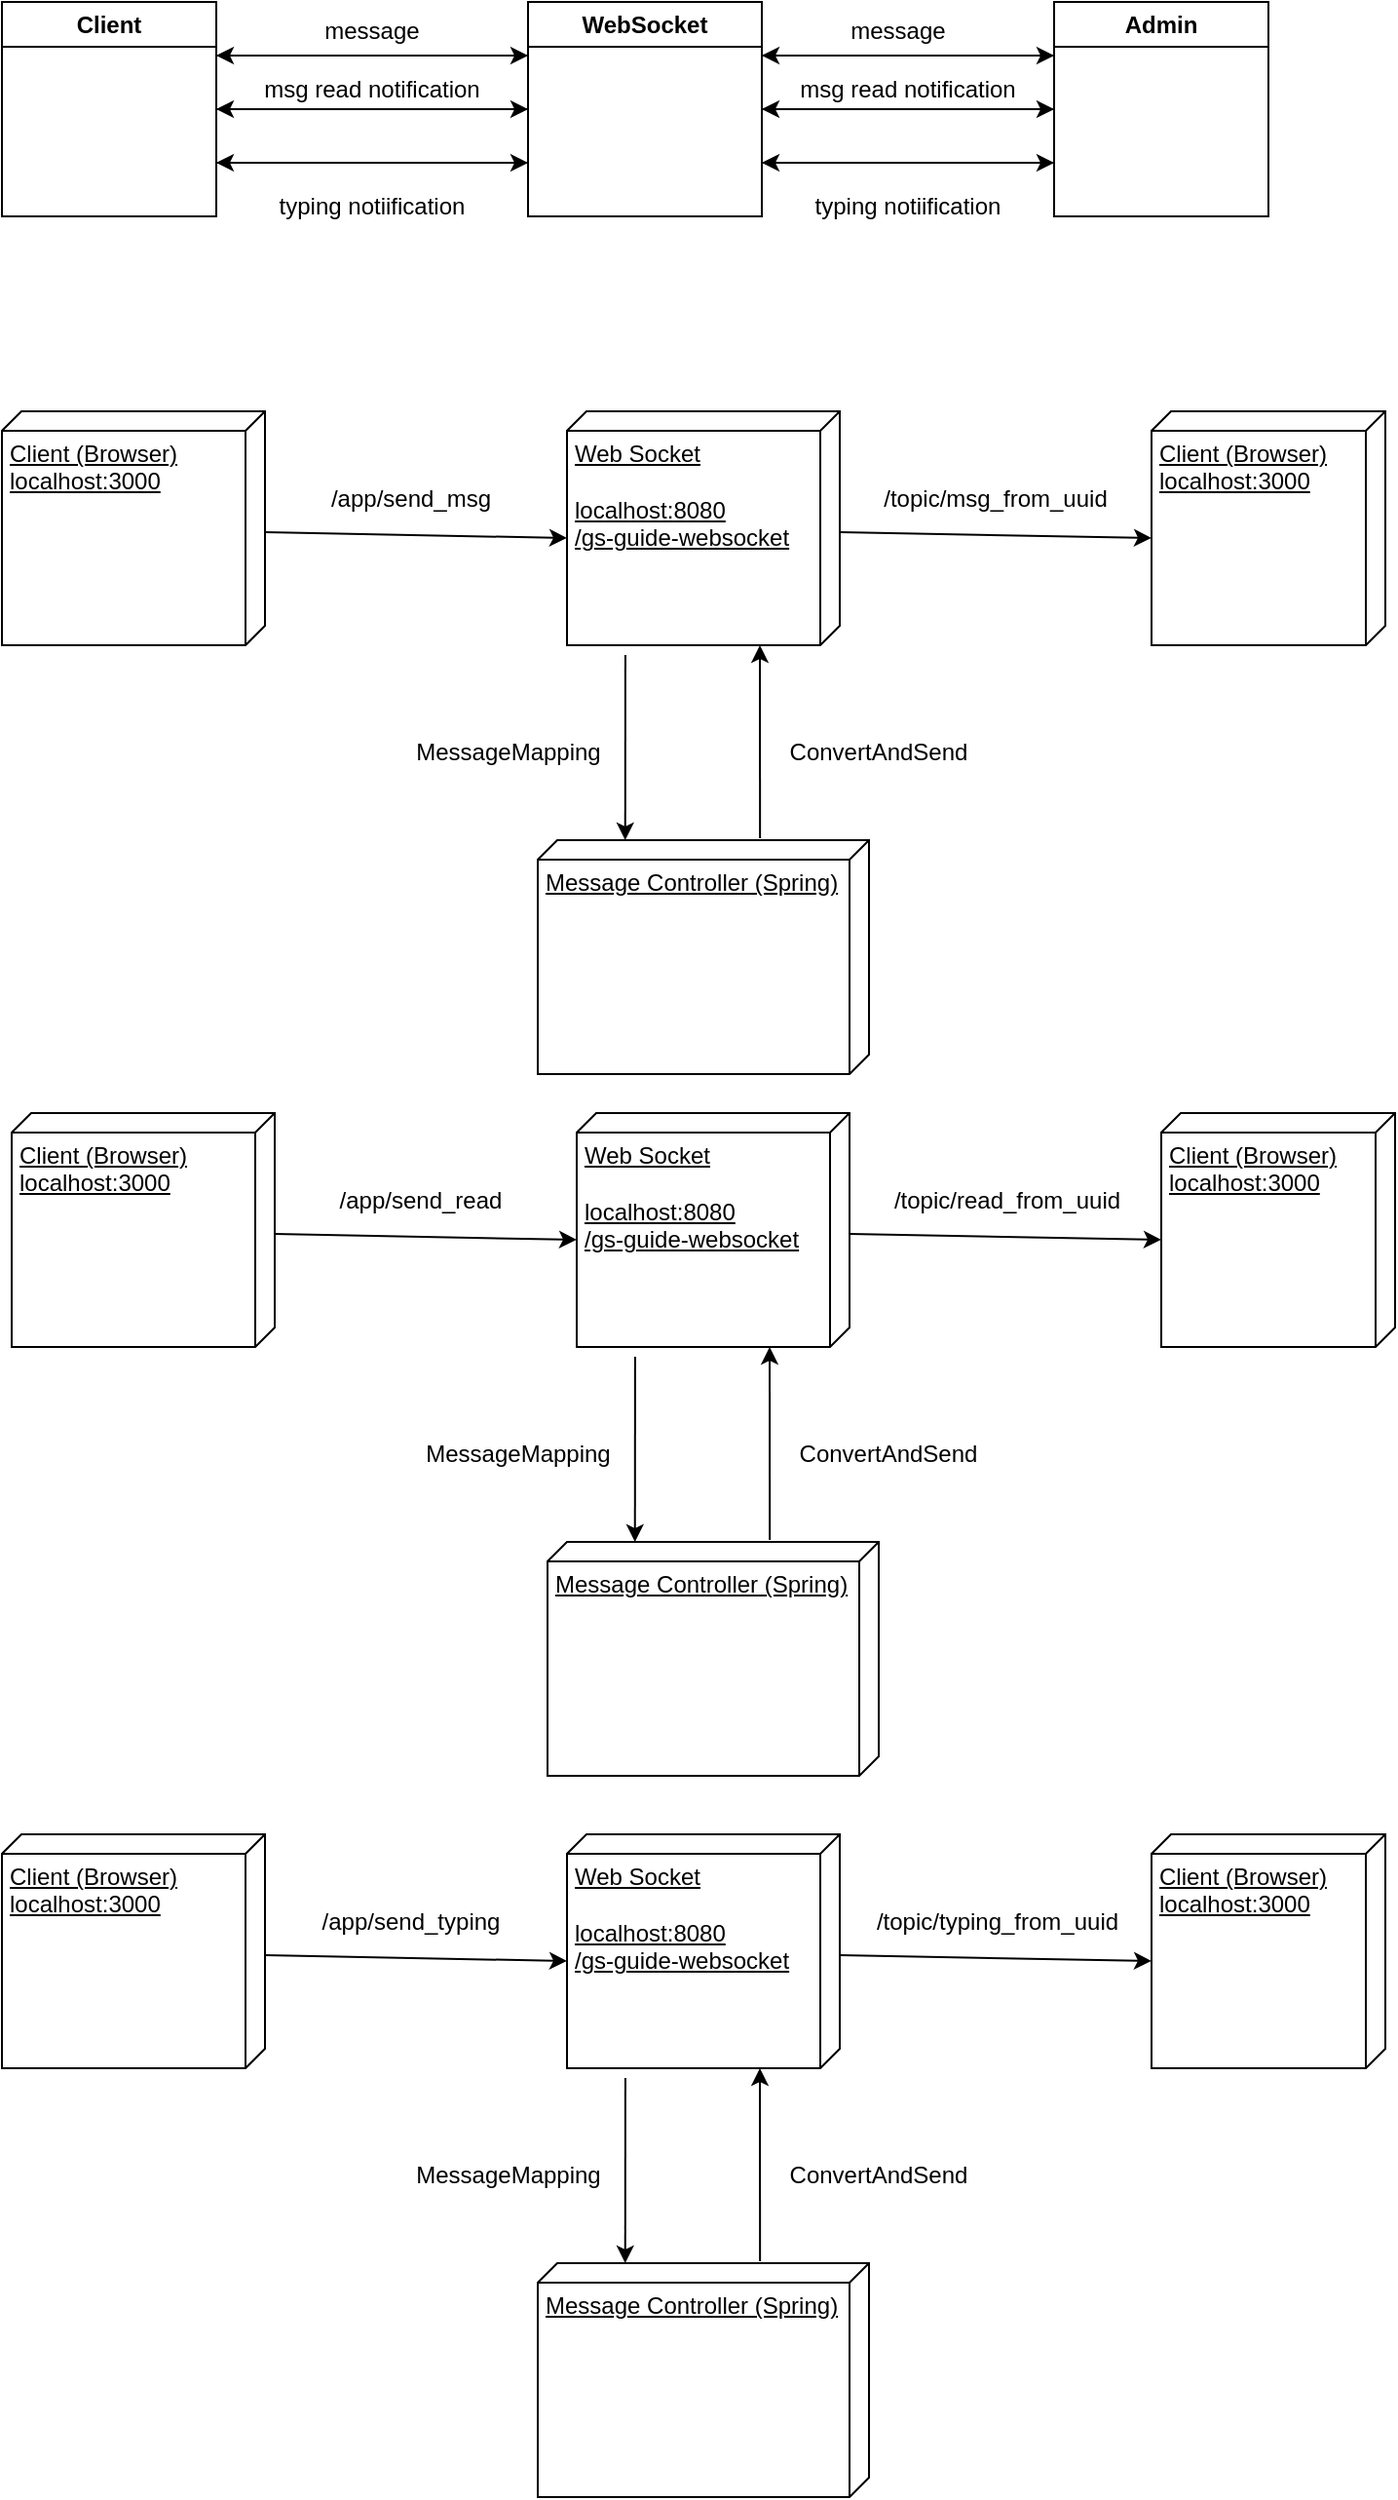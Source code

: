 <mxfile version="20.8.5" type="device"><diagram id="oBb-uOlBG9AQaEyXoXHl" name="Pagina-1"><mxGraphModel dx="1434" dy="788" grid="1" gridSize="10" guides="1" tooltips="1" connect="1" arrows="1" fold="1" page="1" pageScale="1" pageWidth="827" pageHeight="1169" math="0" shadow="0"><root><mxCell id="0"/><mxCell id="1" parent="0"/><mxCell id="_cvpAWFphdAE-4nY8vtI-14" style="edgeStyle=orthogonalEdgeStyle;rounded=0;orthogonalLoop=1;jettySize=auto;html=1;exitX=1;exitY=0.25;exitDx=0;exitDy=0;entryX=0;entryY=0.25;entryDx=0;entryDy=0;" parent="1" source="_cvpAWFphdAE-4nY8vtI-1" target="_cvpAWFphdAE-4nY8vtI-5" edge="1"><mxGeometry relative="1" as="geometry"/></mxCell><mxCell id="_cvpAWFphdAE-4nY8vtI-17" style="edgeStyle=orthogonalEdgeStyle;rounded=0;orthogonalLoop=1;jettySize=auto;html=1;entryX=0;entryY=0.5;entryDx=0;entryDy=0;" parent="1" source="_cvpAWFphdAE-4nY8vtI-1" target="_cvpAWFphdAE-4nY8vtI-5" edge="1"><mxGeometry relative="1" as="geometry"/></mxCell><mxCell id="_cvpAWFphdAE-4nY8vtI-24" style="edgeStyle=orthogonalEdgeStyle;rounded=0;orthogonalLoop=1;jettySize=auto;html=1;exitX=1;exitY=0.75;exitDx=0;exitDy=0;entryX=0;entryY=0.75;entryDx=0;entryDy=0;" parent="1" source="_cvpAWFphdAE-4nY8vtI-1" target="_cvpAWFphdAE-4nY8vtI-5" edge="1"><mxGeometry relative="1" as="geometry"/></mxCell><mxCell id="_cvpAWFphdAE-4nY8vtI-1" value="Client" style="swimlane;whiteSpace=wrap;html=1;" parent="1" vertex="1"><mxGeometry x="50" y="170" width="110" height="110" as="geometry"/></mxCell><mxCell id="_cvpAWFphdAE-4nY8vtI-20" style="edgeStyle=orthogonalEdgeStyle;rounded=0;orthogonalLoop=1;jettySize=auto;html=1;entryX=1;entryY=0.5;entryDx=0;entryDy=0;" parent="1" source="_cvpAWFphdAE-4nY8vtI-2" target="_cvpAWFphdAE-4nY8vtI-5" edge="1"><mxGeometry relative="1" as="geometry"/></mxCell><mxCell id="_cvpAWFphdAE-4nY8vtI-25" style="edgeStyle=orthogonalEdgeStyle;rounded=0;orthogonalLoop=1;jettySize=auto;html=1;exitX=0;exitY=0.25;exitDx=0;exitDy=0;entryX=1;entryY=0.25;entryDx=0;entryDy=0;" parent="1" source="_cvpAWFphdAE-4nY8vtI-2" target="_cvpAWFphdAE-4nY8vtI-5" edge="1"><mxGeometry relative="1" as="geometry"/></mxCell><mxCell id="_cvpAWFphdAE-4nY8vtI-27" style="edgeStyle=orthogonalEdgeStyle;rounded=0;orthogonalLoop=1;jettySize=auto;html=1;exitX=0;exitY=0.75;exitDx=0;exitDy=0;entryX=1;entryY=0.75;entryDx=0;entryDy=0;" parent="1" source="_cvpAWFphdAE-4nY8vtI-2" target="_cvpAWFphdAE-4nY8vtI-5" edge="1"><mxGeometry relative="1" as="geometry"/></mxCell><mxCell id="_cvpAWFphdAE-4nY8vtI-2" value="Admin" style="swimlane;whiteSpace=wrap;html=1;" parent="1" vertex="1"><mxGeometry x="590" y="170" width="110" height="110" as="geometry"/></mxCell><mxCell id="_cvpAWFphdAE-4nY8vtI-15" style="edgeStyle=orthogonalEdgeStyle;rounded=0;orthogonalLoop=1;jettySize=auto;html=1;exitX=0;exitY=0.25;exitDx=0;exitDy=0;entryX=1;entryY=0.25;entryDx=0;entryDy=0;" parent="1" source="_cvpAWFphdAE-4nY8vtI-5" target="_cvpAWFphdAE-4nY8vtI-1" edge="1"><mxGeometry relative="1" as="geometry"/></mxCell><mxCell id="_cvpAWFphdAE-4nY8vtI-16" style="edgeStyle=orthogonalEdgeStyle;rounded=0;orthogonalLoop=1;jettySize=auto;html=1;exitX=1;exitY=0.25;exitDx=0;exitDy=0;entryX=0;entryY=0.25;entryDx=0;entryDy=0;" parent="1" source="_cvpAWFphdAE-4nY8vtI-5" target="_cvpAWFphdAE-4nY8vtI-2" edge="1"><mxGeometry relative="1" as="geometry"/></mxCell><mxCell id="_cvpAWFphdAE-4nY8vtI-18" style="edgeStyle=orthogonalEdgeStyle;rounded=0;orthogonalLoop=1;jettySize=auto;html=1;entryX=1;entryY=0.5;entryDx=0;entryDy=0;" parent="1" source="_cvpAWFphdAE-4nY8vtI-5" target="_cvpAWFphdAE-4nY8vtI-1" edge="1"><mxGeometry relative="1" as="geometry"/></mxCell><mxCell id="_cvpAWFphdAE-4nY8vtI-19" style="edgeStyle=orthogonalEdgeStyle;rounded=0;orthogonalLoop=1;jettySize=auto;html=1;entryX=0;entryY=0.5;entryDx=0;entryDy=0;" parent="1" source="_cvpAWFphdAE-4nY8vtI-5" target="_cvpAWFphdAE-4nY8vtI-2" edge="1"><mxGeometry relative="1" as="geometry"/></mxCell><mxCell id="_cvpAWFphdAE-4nY8vtI-23" style="edgeStyle=orthogonalEdgeStyle;rounded=0;orthogonalLoop=1;jettySize=auto;html=1;exitX=0;exitY=0.75;exitDx=0;exitDy=0;entryX=1;entryY=0.75;entryDx=0;entryDy=0;" parent="1" source="_cvpAWFphdAE-4nY8vtI-5" target="_cvpAWFphdAE-4nY8vtI-1" edge="1"><mxGeometry relative="1" as="geometry"/></mxCell><mxCell id="_cvpAWFphdAE-4nY8vtI-26" style="edgeStyle=orthogonalEdgeStyle;rounded=0;orthogonalLoop=1;jettySize=auto;html=1;exitX=1;exitY=0.75;exitDx=0;exitDy=0;entryX=0;entryY=0.75;entryDx=0;entryDy=0;" parent="1" source="_cvpAWFphdAE-4nY8vtI-5" target="_cvpAWFphdAE-4nY8vtI-2" edge="1"><mxGeometry relative="1" as="geometry"/></mxCell><mxCell id="_cvpAWFphdAE-4nY8vtI-5" value="WebSocket" style="swimlane;whiteSpace=wrap;html=1;" parent="1" vertex="1"><mxGeometry x="320" y="170" width="120" height="110" as="geometry"/></mxCell><mxCell id="nR8-c9u5RarTYQra7qd2-2" value="message" style="text;html=1;strokeColor=none;fillColor=none;align=center;verticalAlign=middle;whiteSpace=wrap;rounded=0;" vertex="1" parent="1"><mxGeometry x="210" y="170" width="60" height="30" as="geometry"/></mxCell><mxCell id="nR8-c9u5RarTYQra7qd2-3" value="message" style="text;html=1;strokeColor=none;fillColor=none;align=center;verticalAlign=middle;whiteSpace=wrap;rounded=0;" vertex="1" parent="1"><mxGeometry x="480" y="170" width="60" height="30" as="geometry"/></mxCell><mxCell id="nR8-c9u5RarTYQra7qd2-4" value="msg read notification" style="text;html=1;strokeColor=none;fillColor=none;align=center;verticalAlign=middle;whiteSpace=wrap;rounded=0;" vertex="1" parent="1"><mxGeometry x="165" y="200" width="150" height="30" as="geometry"/></mxCell><mxCell id="nR8-c9u5RarTYQra7qd2-6" value="msg read notification" style="text;html=1;strokeColor=none;fillColor=none;align=center;verticalAlign=middle;whiteSpace=wrap;rounded=0;" vertex="1" parent="1"><mxGeometry x="440" y="200" width="150" height="30" as="geometry"/></mxCell><mxCell id="nR8-c9u5RarTYQra7qd2-9" value="typing notiification" style="text;html=1;strokeColor=none;fillColor=none;align=center;verticalAlign=middle;whiteSpace=wrap;rounded=0;" vertex="1" parent="1"><mxGeometry x="190" y="260" width="100" height="30" as="geometry"/></mxCell><mxCell id="nR8-c9u5RarTYQra7qd2-10" value="typing notiification" style="text;html=1;strokeColor=none;fillColor=none;align=center;verticalAlign=middle;whiteSpace=wrap;rounded=0;" vertex="1" parent="1"><mxGeometry x="465" y="260" width="100" height="30" as="geometry"/></mxCell><mxCell id="nR8-c9u5RarTYQra7qd2-11" value="Client (Browser)&lt;br&gt;localhost:3000" style="verticalAlign=top;align=left;spacingTop=8;spacingLeft=2;spacingRight=12;shape=cube;size=10;direction=south;fontStyle=4;html=1;" vertex="1" parent="1"><mxGeometry x="50" y="380" width="135" height="120" as="geometry"/></mxCell><mxCell id="nR8-c9u5RarTYQra7qd2-12" value="Client (Browser)&lt;br&gt;localhost:3000" style="verticalAlign=top;align=left;spacingTop=8;spacingLeft=2;spacingRight=12;shape=cube;size=10;direction=south;fontStyle=4;html=1;" vertex="1" parent="1"><mxGeometry x="640" y="380" width="120" height="120" as="geometry"/></mxCell><mxCell id="nR8-c9u5RarTYQra7qd2-13" value="Web Socket&lt;br&gt;&lt;br&gt;localhost:8080&lt;br&gt;/gs-guide-websocket" style="verticalAlign=top;align=left;spacingTop=8;spacingLeft=2;spacingRight=12;shape=cube;size=10;direction=south;fontStyle=4;html=1;" vertex="1" parent="1"><mxGeometry x="340" y="380" width="140" height="120" as="geometry"/></mxCell><mxCell id="nR8-c9u5RarTYQra7qd2-14" value="Message Controller (Spring)" style="verticalAlign=top;align=left;spacingTop=8;spacingLeft=2;spacingRight=12;shape=cube;size=10;direction=south;fontStyle=4;html=1;" vertex="1" parent="1"><mxGeometry x="325" y="600" width="170" height="120" as="geometry"/></mxCell><mxCell id="nR8-c9u5RarTYQra7qd2-15" value="" style="endArrow=classic;html=1;rounded=0;exitX=1.042;exitY=0.786;exitDx=0;exitDy=0;exitPerimeter=0;entryX=0;entryY=0.736;entryDx=0;entryDy=0;entryPerimeter=0;" edge="1" parent="1" source="nR8-c9u5RarTYQra7qd2-13" target="nR8-c9u5RarTYQra7qd2-14"><mxGeometry width="50" height="50" relative="1" as="geometry"><mxPoint x="410" y="580" as="sourcePoint"/><mxPoint x="460" y="530" as="targetPoint"/></mxGeometry></mxCell><mxCell id="nR8-c9u5RarTYQra7qd2-16" value="MessageMapping" style="text;html=1;strokeColor=none;fillColor=none;align=center;verticalAlign=middle;whiteSpace=wrap;rounded=0;" vertex="1" parent="1"><mxGeometry x="260" y="540" width="100" height="30" as="geometry"/></mxCell><mxCell id="nR8-c9u5RarTYQra7qd2-17" value="" style="endArrow=classic;html=1;rounded=0;exitX=-0.008;exitY=0.329;exitDx=0;exitDy=0;exitPerimeter=0;" edge="1" parent="1" source="nR8-c9u5RarTYQra7qd2-14"><mxGeometry width="50" height="50" relative="1" as="geometry"><mxPoint x="390" y="520" as="sourcePoint"/><mxPoint x="439" y="500" as="targetPoint"/></mxGeometry></mxCell><mxCell id="nR8-c9u5RarTYQra7qd2-18" value="ConvertAndSend" style="text;html=1;strokeColor=none;fillColor=none;align=center;verticalAlign=middle;whiteSpace=wrap;rounded=0;" vertex="1" parent="1"><mxGeometry x="450" y="540" width="100" height="30" as="geometry"/></mxCell><mxCell id="nR8-c9u5RarTYQra7qd2-22" value="" style="endArrow=classic;html=1;rounded=0;exitX=0.517;exitY=0;exitDx=0;exitDy=0;exitPerimeter=0;entryX=0;entryY=0;entryDx=65;entryDy=140;entryPerimeter=0;" edge="1" parent="1" source="nR8-c9u5RarTYQra7qd2-11" target="nR8-c9u5RarTYQra7qd2-13"><mxGeometry width="50" height="50" relative="1" as="geometry"><mxPoint x="290" y="350" as="sourcePoint"/><mxPoint x="340" y="300" as="targetPoint"/></mxGeometry></mxCell><mxCell id="nR8-c9u5RarTYQra7qd2-23" value="/app/send_msg" style="text;html=1;strokeColor=none;fillColor=none;align=center;verticalAlign=middle;whiteSpace=wrap;rounded=0;" vertex="1" parent="1"><mxGeometry x="230" y="410" width="60" height="30" as="geometry"/></mxCell><mxCell id="nR8-c9u5RarTYQra7qd2-24" value="" style="endArrow=classic;html=1;rounded=0;exitX=0.517;exitY=0;exitDx=0;exitDy=0;exitPerimeter=0;entryX=0;entryY=0;entryDx=65;entryDy=120;entryPerimeter=0;" edge="1" parent="1" source="nR8-c9u5RarTYQra7qd2-13" target="nR8-c9u5RarTYQra7qd2-12"><mxGeometry width="50" height="50" relative="1" as="geometry"><mxPoint x="520" y="400" as="sourcePoint"/><mxPoint x="570" y="350" as="targetPoint"/></mxGeometry></mxCell><mxCell id="nR8-c9u5RarTYQra7qd2-25" value="/topic/msg_from_uuid" style="text;html=1;strokeColor=none;fillColor=none;align=center;verticalAlign=middle;whiteSpace=wrap;rounded=0;" vertex="1" parent="1"><mxGeometry x="530" y="410" width="60" height="30" as="geometry"/></mxCell><mxCell id="nR8-c9u5RarTYQra7qd2-26" value="Client (Browser)&lt;br&gt;localhost:3000" style="verticalAlign=top;align=left;spacingTop=8;spacingLeft=2;spacingRight=12;shape=cube;size=10;direction=south;fontStyle=4;html=1;" vertex="1" parent="1"><mxGeometry x="55" y="740" width="135" height="120" as="geometry"/></mxCell><mxCell id="nR8-c9u5RarTYQra7qd2-27" value="Client (Browser)&lt;br&gt;localhost:3000" style="verticalAlign=top;align=left;spacingTop=8;spacingLeft=2;spacingRight=12;shape=cube;size=10;direction=south;fontStyle=4;html=1;" vertex="1" parent="1"><mxGeometry x="645" y="740" width="120" height="120" as="geometry"/></mxCell><mxCell id="nR8-c9u5RarTYQra7qd2-28" value="Web Socket&lt;br&gt;&lt;br&gt;localhost:8080&lt;br&gt;/gs-guide-websocket" style="verticalAlign=top;align=left;spacingTop=8;spacingLeft=2;spacingRight=12;shape=cube;size=10;direction=south;fontStyle=4;html=1;" vertex="1" parent="1"><mxGeometry x="345" y="740" width="140" height="120" as="geometry"/></mxCell><mxCell id="nR8-c9u5RarTYQra7qd2-29" value="Message Controller (Spring)" style="verticalAlign=top;align=left;spacingTop=8;spacingLeft=2;spacingRight=12;shape=cube;size=10;direction=south;fontStyle=4;html=1;" vertex="1" parent="1"><mxGeometry x="330" y="960" width="170" height="120" as="geometry"/></mxCell><mxCell id="nR8-c9u5RarTYQra7qd2-30" value="" style="endArrow=classic;html=1;rounded=0;exitX=1.042;exitY=0.786;exitDx=0;exitDy=0;exitPerimeter=0;entryX=0;entryY=0.736;entryDx=0;entryDy=0;entryPerimeter=0;" edge="1" parent="1" source="nR8-c9u5RarTYQra7qd2-28" target="nR8-c9u5RarTYQra7qd2-29"><mxGeometry width="50" height="50" relative="1" as="geometry"><mxPoint x="415" y="940" as="sourcePoint"/><mxPoint x="465" y="890" as="targetPoint"/></mxGeometry></mxCell><mxCell id="nR8-c9u5RarTYQra7qd2-31" value="MessageMapping" style="text;html=1;strokeColor=none;fillColor=none;align=center;verticalAlign=middle;whiteSpace=wrap;rounded=0;" vertex="1" parent="1"><mxGeometry x="265" y="900" width="100" height="30" as="geometry"/></mxCell><mxCell id="nR8-c9u5RarTYQra7qd2-32" value="" style="endArrow=classic;html=1;rounded=0;exitX=-0.008;exitY=0.329;exitDx=0;exitDy=0;exitPerimeter=0;" edge="1" parent="1" source="nR8-c9u5RarTYQra7qd2-29"><mxGeometry width="50" height="50" relative="1" as="geometry"><mxPoint x="395" y="880" as="sourcePoint"/><mxPoint x="444" y="860" as="targetPoint"/></mxGeometry></mxCell><mxCell id="nR8-c9u5RarTYQra7qd2-33" value="ConvertAndSend" style="text;html=1;strokeColor=none;fillColor=none;align=center;verticalAlign=middle;whiteSpace=wrap;rounded=0;" vertex="1" parent="1"><mxGeometry x="455" y="900" width="100" height="30" as="geometry"/></mxCell><mxCell id="nR8-c9u5RarTYQra7qd2-34" value="" style="endArrow=classic;html=1;rounded=0;exitX=0.517;exitY=0;exitDx=0;exitDy=0;exitPerimeter=0;entryX=0;entryY=0;entryDx=65;entryDy=140;entryPerimeter=0;" edge="1" parent="1" source="nR8-c9u5RarTYQra7qd2-26" target="nR8-c9u5RarTYQra7qd2-28"><mxGeometry width="50" height="50" relative="1" as="geometry"><mxPoint x="295" y="710" as="sourcePoint"/><mxPoint x="345" y="660" as="targetPoint"/></mxGeometry></mxCell><mxCell id="nR8-c9u5RarTYQra7qd2-35" value="/app/send_read" style="text;html=1;strokeColor=none;fillColor=none;align=center;verticalAlign=middle;whiteSpace=wrap;rounded=0;" vertex="1" parent="1"><mxGeometry x="235" y="770" width="60" height="30" as="geometry"/></mxCell><mxCell id="nR8-c9u5RarTYQra7qd2-36" value="" style="endArrow=classic;html=1;rounded=0;exitX=0.517;exitY=0;exitDx=0;exitDy=0;exitPerimeter=0;entryX=0;entryY=0;entryDx=65;entryDy=120;entryPerimeter=0;" edge="1" parent="1" source="nR8-c9u5RarTYQra7qd2-28" target="nR8-c9u5RarTYQra7qd2-27"><mxGeometry width="50" height="50" relative="1" as="geometry"><mxPoint x="525" y="760" as="sourcePoint"/><mxPoint x="575" y="710" as="targetPoint"/></mxGeometry></mxCell><mxCell id="nR8-c9u5RarTYQra7qd2-37" value="/topic/read_from_uuid" style="text;html=1;strokeColor=none;fillColor=none;align=center;verticalAlign=middle;whiteSpace=wrap;rounded=0;" vertex="1" parent="1"><mxGeometry x="536" y="770" width="60" height="30" as="geometry"/></mxCell><mxCell id="nR8-c9u5RarTYQra7qd2-39" value="Client (Browser)&lt;br&gt;localhost:3000" style="verticalAlign=top;align=left;spacingTop=8;spacingLeft=2;spacingRight=12;shape=cube;size=10;direction=south;fontStyle=4;html=1;" vertex="1" parent="1"><mxGeometry x="50" y="1110" width="135" height="120" as="geometry"/></mxCell><mxCell id="nR8-c9u5RarTYQra7qd2-40" value="Client (Browser)&lt;br&gt;localhost:3000" style="verticalAlign=top;align=left;spacingTop=8;spacingLeft=2;spacingRight=12;shape=cube;size=10;direction=south;fontStyle=4;html=1;" vertex="1" parent="1"><mxGeometry x="640" y="1110" width="120" height="120" as="geometry"/></mxCell><mxCell id="nR8-c9u5RarTYQra7qd2-41" value="Web Socket&lt;br&gt;&lt;br&gt;localhost:8080&lt;br&gt;/gs-guide-websocket" style="verticalAlign=top;align=left;spacingTop=8;spacingLeft=2;spacingRight=12;shape=cube;size=10;direction=south;fontStyle=4;html=1;" vertex="1" parent="1"><mxGeometry x="340" y="1110" width="140" height="120" as="geometry"/></mxCell><mxCell id="nR8-c9u5RarTYQra7qd2-42" value="Message Controller (Spring)" style="verticalAlign=top;align=left;spacingTop=8;spacingLeft=2;spacingRight=12;shape=cube;size=10;direction=south;fontStyle=4;html=1;" vertex="1" parent="1"><mxGeometry x="325" y="1330" width="170" height="120" as="geometry"/></mxCell><mxCell id="nR8-c9u5RarTYQra7qd2-43" value="" style="endArrow=classic;html=1;rounded=0;exitX=1.042;exitY=0.786;exitDx=0;exitDy=0;exitPerimeter=0;entryX=0;entryY=0.736;entryDx=0;entryDy=0;entryPerimeter=0;" edge="1" parent="1" source="nR8-c9u5RarTYQra7qd2-41" target="nR8-c9u5RarTYQra7qd2-42"><mxGeometry width="50" height="50" relative="1" as="geometry"><mxPoint x="410" y="1310" as="sourcePoint"/><mxPoint x="460" y="1260" as="targetPoint"/></mxGeometry></mxCell><mxCell id="nR8-c9u5RarTYQra7qd2-44" value="MessageMapping" style="text;html=1;strokeColor=none;fillColor=none;align=center;verticalAlign=middle;whiteSpace=wrap;rounded=0;" vertex="1" parent="1"><mxGeometry x="260" y="1270" width="100" height="30" as="geometry"/></mxCell><mxCell id="nR8-c9u5RarTYQra7qd2-45" value="" style="endArrow=classic;html=1;rounded=0;exitX=-0.008;exitY=0.329;exitDx=0;exitDy=0;exitPerimeter=0;" edge="1" parent="1" source="nR8-c9u5RarTYQra7qd2-42"><mxGeometry width="50" height="50" relative="1" as="geometry"><mxPoint x="390" y="1250" as="sourcePoint"/><mxPoint x="439" y="1230" as="targetPoint"/></mxGeometry></mxCell><mxCell id="nR8-c9u5RarTYQra7qd2-46" value="ConvertAndSend" style="text;html=1;strokeColor=none;fillColor=none;align=center;verticalAlign=middle;whiteSpace=wrap;rounded=0;" vertex="1" parent="1"><mxGeometry x="450" y="1270" width="100" height="30" as="geometry"/></mxCell><mxCell id="nR8-c9u5RarTYQra7qd2-47" value="" style="endArrow=classic;html=1;rounded=0;exitX=0.517;exitY=0;exitDx=0;exitDy=0;exitPerimeter=0;entryX=0;entryY=0;entryDx=65;entryDy=140;entryPerimeter=0;" edge="1" parent="1" source="nR8-c9u5RarTYQra7qd2-39" target="nR8-c9u5RarTYQra7qd2-41"><mxGeometry width="50" height="50" relative="1" as="geometry"><mxPoint x="290" y="1080" as="sourcePoint"/><mxPoint x="340" y="1030" as="targetPoint"/></mxGeometry></mxCell><mxCell id="nR8-c9u5RarTYQra7qd2-48" value="/app/send_typing" style="text;html=1;strokeColor=none;fillColor=none;align=center;verticalAlign=middle;whiteSpace=wrap;rounded=0;" vertex="1" parent="1"><mxGeometry x="230" y="1140" width="60" height="30" as="geometry"/></mxCell><mxCell id="nR8-c9u5RarTYQra7qd2-49" value="" style="endArrow=classic;html=1;rounded=0;exitX=0.517;exitY=0;exitDx=0;exitDy=0;exitPerimeter=0;entryX=0;entryY=0;entryDx=65;entryDy=120;entryPerimeter=0;" edge="1" parent="1" source="nR8-c9u5RarTYQra7qd2-41" target="nR8-c9u5RarTYQra7qd2-40"><mxGeometry width="50" height="50" relative="1" as="geometry"><mxPoint x="520" y="1130" as="sourcePoint"/><mxPoint x="570" y="1080" as="targetPoint"/></mxGeometry></mxCell><mxCell id="nR8-c9u5RarTYQra7qd2-50" value="/topic/typing_from_uuid" style="text;html=1;strokeColor=none;fillColor=none;align=center;verticalAlign=middle;whiteSpace=wrap;rounded=0;" vertex="1" parent="1"><mxGeometry x="531" y="1140" width="60" height="30" as="geometry"/></mxCell></root></mxGraphModel></diagram></mxfile>